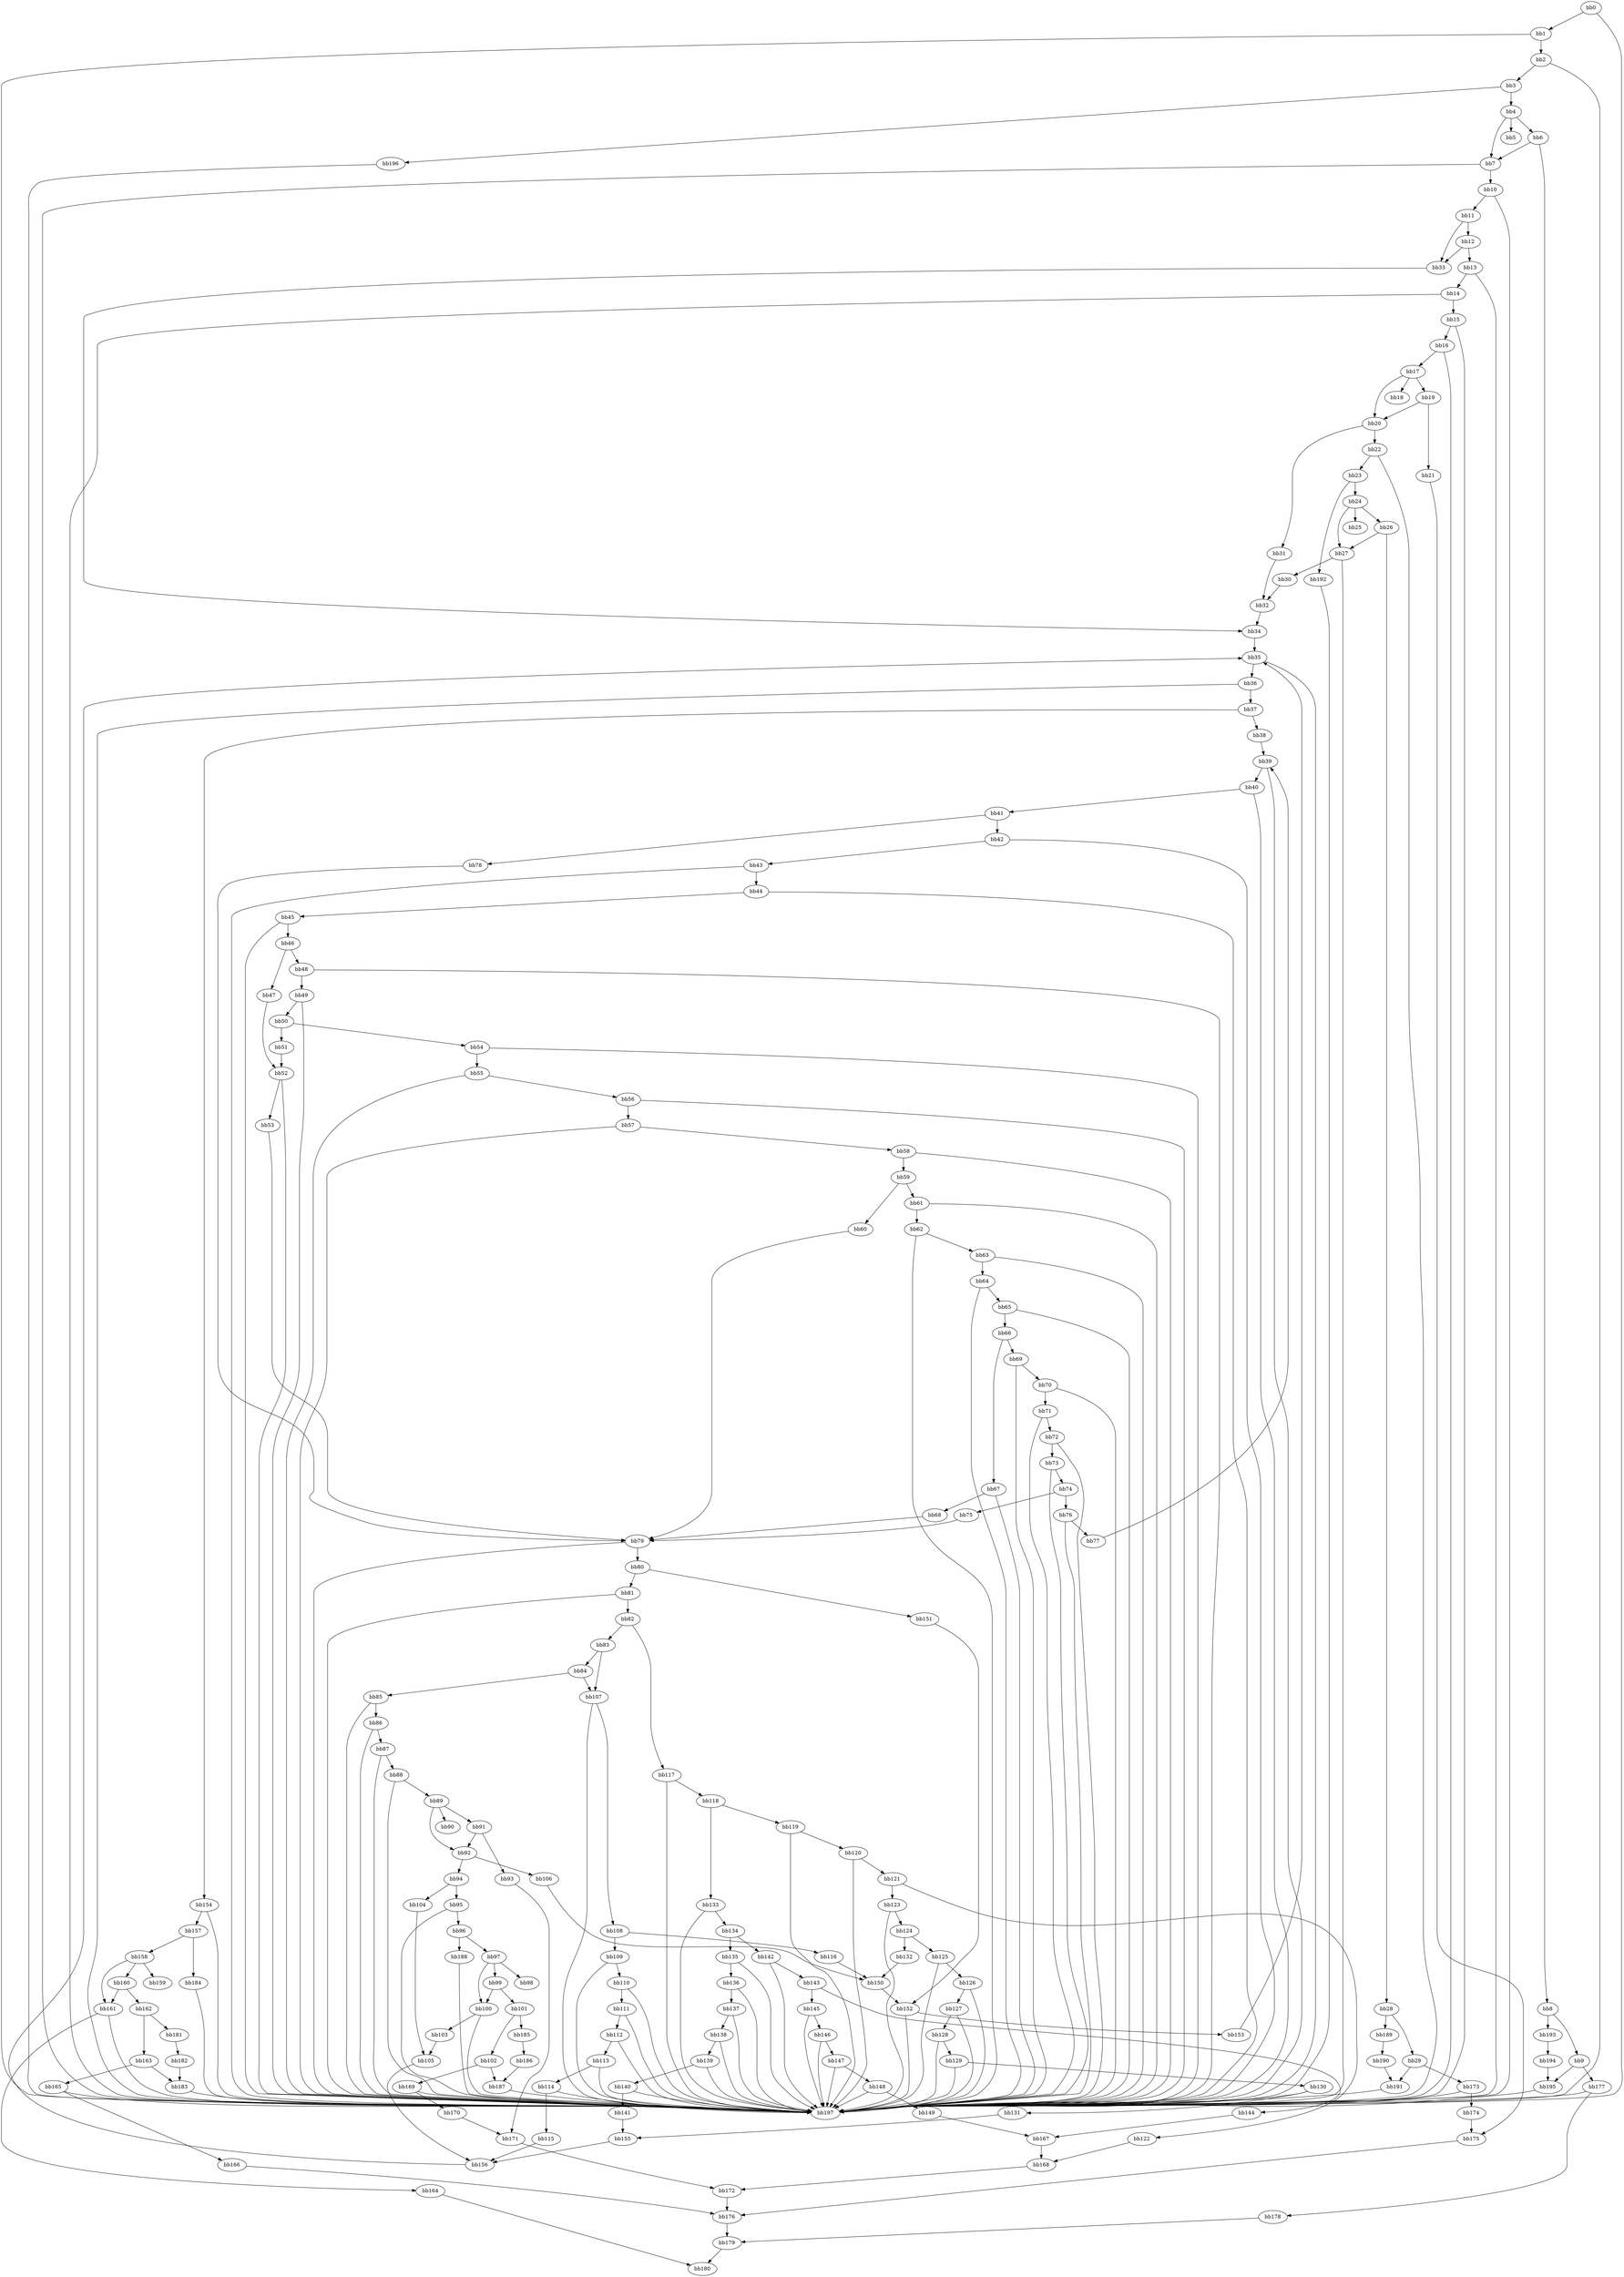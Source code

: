 digraph {
    0 [ label = "bb0\l" ]
    1 [ label = "bb1\l" ]
    2 [ label = "bb2\l" ]
    3 [ label = "bb3\l" ]
    4 [ label = "bb4\l" ]
    5 [ label = "bb5\l" ]
    6 [ label = "bb6\l" ]
    7 [ label = "bb7\l" ]
    8 [ label = "bb8\l" ]
    9 [ label = "bb9\l" ]
    10 [ label = "bb10\l" ]
    11 [ label = "bb11\l" ]
    12 [ label = "bb12\l" ]
    13 [ label = "bb13\l" ]
    14 [ label = "bb14\l" ]
    15 [ label = "bb15\l" ]
    16 [ label = "bb16\l" ]
    17 [ label = "bb17\l" ]
    18 [ label = "bb18\l" ]
    19 [ label = "bb19\l" ]
    20 [ label = "bb20\l" ]
    21 [ label = "bb21\l" ]
    22 [ label = "bb22\l" ]
    23 [ label = "bb23\l" ]
    24 [ label = "bb24\l" ]
    25 [ label = "bb25\l" ]
    26 [ label = "bb26\l" ]
    27 [ label = "bb27\l" ]
    28 [ label = "bb28\l" ]
    29 [ label = "bb29\l" ]
    30 [ label = "bb30\l" ]
    31 [ label = "bb31\l" ]
    32 [ label = "bb32\l" ]
    33 [ label = "bb33\l" ]
    34 [ label = "bb34\l" ]
    35 [ label = "bb35\l" ]
    36 [ label = "bb36\l" ]
    37 [ label = "bb37\l" ]
    38 [ label = "bb38\l" ]
    39 [ label = "bb39\l" ]
    40 [ label = "bb40\l" ]
    41 [ label = "bb41\l" ]
    42 [ label = "bb42\l" ]
    43 [ label = "bb43\l" ]
    44 [ label = "bb44\l" ]
    45 [ label = "bb45\l" ]
    46 [ label = "bb46\l" ]
    47 [ label = "bb47\l" ]
    48 [ label = "bb48\l" ]
    49 [ label = "bb49\l" ]
    50 [ label = "bb50\l" ]
    51 [ label = "bb51\l" ]
    52 [ label = "bb52\l" ]
    53 [ label = "bb53\l" ]
    54 [ label = "bb54\l" ]
    55 [ label = "bb55\l" ]
    56 [ label = "bb56\l" ]
    57 [ label = "bb57\l" ]
    58 [ label = "bb58\l" ]
    59 [ label = "bb59\l" ]
    60 [ label = "bb60\l" ]
    61 [ label = "bb61\l" ]
    62 [ label = "bb62\l" ]
    63 [ label = "bb63\l" ]
    64 [ label = "bb64\l" ]
    65 [ label = "bb65\l" ]
    66 [ label = "bb66\l" ]
    67 [ label = "bb67\l" ]
    68 [ label = "bb68\l" ]
    69 [ label = "bb69\l" ]
    70 [ label = "bb70\l" ]
    71 [ label = "bb71\l" ]
    72 [ label = "bb72\l" ]
    73 [ label = "bb73\l" ]
    74 [ label = "bb74\l" ]
    75 [ label = "bb75\l" ]
    76 [ label = "bb76\l" ]
    77 [ label = "bb77\l" ]
    78 [ label = "bb78\l" ]
    79 [ label = "bb79\l" ]
    80 [ label = "bb80\l" ]
    81 [ label = "bb81\l" ]
    82 [ label = "bb82\l" ]
    83 [ label = "bb83\l" ]
    84 [ label = "bb84\l" ]
    85 [ label = "bb85\l" ]
    86 [ label = "bb86\l" ]
    87 [ label = "bb87\l" ]
    88 [ label = "bb88\l" ]
    89 [ label = "bb89\l" ]
    90 [ label = "bb90\l" ]
    91 [ label = "bb91\l" ]
    92 [ label = "bb92\l" ]
    93 [ label = "bb93\l" ]
    94 [ label = "bb94\l" ]
    95 [ label = "bb95\l" ]
    96 [ label = "bb96\l" ]
    97 [ label = "bb97\l" ]
    98 [ label = "bb98\l" ]
    99 [ label = "bb99\l" ]
    100 [ label = "bb100\l" ]
    101 [ label = "bb101\l" ]
    102 [ label = "bb102\l" ]
    103 [ label = "bb103\l" ]
    104 [ label = "bb104\l" ]
    105 [ label = "bb105\l" ]
    106 [ label = "bb106\l" ]
    107 [ label = "bb107\l" ]
    108 [ label = "bb108\l" ]
    109 [ label = "bb109\l" ]
    110 [ label = "bb110\l" ]
    111 [ label = "bb111\l" ]
    112 [ label = "bb112\l" ]
    113 [ label = "bb113\l" ]
    114 [ label = "bb114\l" ]
    115 [ label = "bb115\l" ]
    116 [ label = "bb116\l" ]
    117 [ label = "bb117\l" ]
    118 [ label = "bb118\l" ]
    119 [ label = "bb119\l" ]
    120 [ label = "bb120\l" ]
    121 [ label = "bb121\l" ]
    122 [ label = "bb122\l" ]
    123 [ label = "bb123\l" ]
    124 [ label = "bb124\l" ]
    125 [ label = "bb125\l" ]
    126 [ label = "bb126\l" ]
    127 [ label = "bb127\l" ]
    128 [ label = "bb128\l" ]
    129 [ label = "bb129\l" ]
    130 [ label = "bb130\l" ]
    131 [ label = "bb131\l" ]
    132 [ label = "bb132\l" ]
    133 [ label = "bb133\l" ]
    134 [ label = "bb134\l" ]
    135 [ label = "bb135\l" ]
    136 [ label = "bb136\l" ]
    137 [ label = "bb137\l" ]
    138 [ label = "bb138\l" ]
    139 [ label = "bb139\l" ]
    140 [ label = "bb140\l" ]
    141 [ label = "bb141\l" ]
    142 [ label = "bb142\l" ]
    143 [ label = "bb143\l" ]
    144 [ label = "bb144\l" ]
    145 [ label = "bb145\l" ]
    146 [ label = "bb146\l" ]
    147 [ label = "bb147\l" ]
    148 [ label = "bb148\l" ]
    149 [ label = "bb149\l" ]
    150 [ label = "bb150\l" ]
    151 [ label = "bb151\l" ]
    152 [ label = "bb152\l" ]
    153 [ label = "bb153\l" ]
    154 [ label = "bb154\l" ]
    155 [ label = "bb155\l" ]
    156 [ label = "bb156\l" ]
    157 [ label = "bb157\l" ]
    158 [ label = "bb158\l" ]
    159 [ label = "bb159\l" ]
    160 [ label = "bb160\l" ]
    161 [ label = "bb161\l" ]
    162 [ label = "bb162\l" ]
    163 [ label = "bb163\l" ]
    164 [ label = "bb164\l" ]
    165 [ label = "bb165\l" ]
    166 [ label = "bb166\l" ]
    167 [ label = "bb167\l" ]
    168 [ label = "bb168\l" ]
    169 [ label = "bb169\l" ]
    170 [ label = "bb170\l" ]
    171 [ label = "bb171\l" ]
    172 [ label = "bb172\l" ]
    173 [ label = "bb173\l" ]
    174 [ label = "bb174\l" ]
    175 [ label = "bb175\l" ]
    176 [ label = "bb176\l" ]
    177 [ label = "bb177\l" ]
    178 [ label = "bb178\l" ]
    179 [ label = "bb179\l" ]
    180 [ label = "bb180\l" ]
    181 [ label = "bb181\l" ]
    182 [ label = "bb182\l" ]
    183 [ label = "bb183\l" ]
    184 [ label = "bb184\l" ]
    185 [ label = "bb185\l" ]
    186 [ label = "bb186\l" ]
    187 [ label = "bb187\l" ]
    188 [ label = "bb188\l" ]
    189 [ label = "bb189\l" ]
    190 [ label = "bb190\l" ]
    191 [ label = "bb191\l" ]
    192 [ label = "bb192\l" ]
    193 [ label = "bb193\l" ]
    194 [ label = "bb194\l" ]
    195 [ label = "bb195\l" ]
    196 [ label = "bb196\l" ]
    197 [ label = "bb197\l" ]
    0 -> 1 [ ]
    0 -> 197 [ ]
    1 -> 2 [ ]
    1 -> 197 [ ]
    2 -> 3 [ ]
    2 -> 197 [ ]
    3 -> 4 [ ]
    3 -> 196 [ ]
    4 -> 5 [ ]
    4 -> 6 [ ]
    4 -> 7 [ ]
    6 -> 7 [ ]
    6 -> 8 [ ]
    7 -> 10 [ ]
    7 -> 197 [ ]
    8 -> 9 [ ]
    8 -> 193 [ ]
    9 -> 177 [ ]
    9 -> 195 [ ]
    10 -> 11 [ ]
    10 -> 197 [ ]
    11 -> 12 [ ]
    11 -> 33 [ ]
    12 -> 13 [ ]
    12 -> 33 [ ]
    13 -> 14 [ ]
    13 -> 197 [ ]
    14 -> 15 [ ]
    14 -> 197 [ ]
    15 -> 16 [ ]
    15 -> 197 [ ]
    16 -> 17 [ ]
    16 -> 197 [ ]
    17 -> 18 [ ]
    17 -> 19 [ ]
    17 -> 20 [ ]
    19 -> 20 [ ]
    19 -> 21 [ ]
    20 -> 22 [ ]
    20 -> 31 [ ]
    21 -> 175 [ ]
    22 -> 23 [ ]
    22 -> 197 [ ]
    23 -> 24 [ ]
    23 -> 192 [ ]
    24 -> 25 [ ]
    24 -> 26 [ ]
    24 -> 27 [ ]
    26 -> 27 [ ]
    26 -> 28 [ ]
    27 -> 30 [ ]
    27 -> 197 [ ]
    28 -> 29 [ ]
    28 -> 189 [ ]
    29 -> 173 [ ]
    29 -> 191 [ ]
    30 -> 32 [ ]
    31 -> 32 [ ]
    32 -> 34 [ ]
    33 -> 34 [ ]
    34 -> 35 [ ]
    35 -> 36 [ ]
    35 -> 197 [ ]
    36 -> 37 [ ]
    36 -> 197 [ ]
    37 -> 38 [ ]
    37 -> 154 [ ]
    38 -> 39 [ ]
    39 -> 40 [ ]
    39 -> 197 [ ]
    40 -> 41 [ ]
    40 -> 197 [ ]
    41 -> 42 [ ]
    41 -> 78 [ ]
    42 -> 43 [ ]
    42 -> 197 [ ]
    43 -> 44 [ ]
    43 -> 197 [ ]
    44 -> 45 [ ]
    44 -> 197 [ ]
    45 -> 46 [ ]
    45 -> 197 [ ]
    46 -> 47 [ ]
    46 -> 48 [ ]
    47 -> 52 [ ]
    48 -> 49 [ ]
    48 -> 197 [ ]
    49 -> 50 [ ]
    49 -> 197 [ ]
    50 -> 51 [ ]
    50 -> 54 [ ]
    51 -> 52 [ ]
    52 -> 53 [ ]
    52 -> 197 [ ]
    53 -> 79 [ ]
    54 -> 55 [ ]
    54 -> 197 [ ]
    55 -> 56 [ ]
    55 -> 197 [ ]
    56 -> 57 [ ]
    56 -> 197 [ ]
    57 -> 58 [ ]
    57 -> 197 [ ]
    58 -> 59 [ ]
    58 -> 197 [ ]
    59 -> 60 [ ]
    59 -> 61 [ ]
    60 -> 79 [ ]
    61 -> 62 [ ]
    61 -> 197 [ ]
    62 -> 63 [ ]
    62 -> 197 [ ]
    63 -> 64 [ ]
    63 -> 197 [ ]
    64 -> 65 [ ]
    64 -> 197 [ ]
    65 -> 66 [ ]
    65 -> 197 [ ]
    66 -> 67 [ ]
    66 -> 69 [ ]
    67 -> 68 [ ]
    67 -> 197 [ ]
    68 -> 79 [ ]
    69 -> 70 [ ]
    69 -> 197 [ ]
    70 -> 71 [ ]
    70 -> 197 [ ]
    71 -> 72 [ ]
    71 -> 197 [ ]
    72 -> 73 [ ]
    72 -> 197 [ ]
    73 -> 74 [ ]
    73 -> 197 [ ]
    74 -> 75 [ ]
    74 -> 76 [ ]
    75 -> 79 [ ]
    76 -> 77 [ ]
    76 -> 197 [ ]
    77 -> 39 [ ]
    78 -> 79 [ ]
    79 -> 80 [ ]
    79 -> 197 [ ]
    80 -> 81 [ ]
    80 -> 151 [ ]
    81 -> 82 [ ]
    81 -> 197 [ ]
    82 -> 83 [ ]
    82 -> 117 [ ]
    83 -> 84 [ ]
    83 -> 107 [ ]
    84 -> 85 [ ]
    84 -> 107 [ ]
    85 -> 86 [ ]
    85 -> 197 [ ]
    86 -> 87 [ ]
    86 -> 197 [ ]
    87 -> 88 [ ]
    87 -> 197 [ ]
    88 -> 89 [ ]
    88 -> 197 [ ]
    89 -> 90 [ ]
    89 -> 91 [ ]
    89 -> 92 [ ]
    91 -> 92 [ ]
    91 -> 93 [ ]
    92 -> 94 [ ]
    92 -> 106 [ ]
    93 -> 171 [ ]
    94 -> 95 [ ]
    94 -> 104 [ ]
    95 -> 96 [ ]
    95 -> 197 [ ]
    96 -> 97 [ ]
    96 -> 188 [ ]
    97 -> 98 [ ]
    97 -> 99 [ ]
    97 -> 100 [ ]
    99 -> 100 [ ]
    99 -> 101 [ ]
    100 -> 103 [ ]
    100 -> 197 [ ]
    101 -> 102 [ ]
    101 -> 185 [ ]
    102 -> 169 [ ]
    102 -> 187 [ ]
    103 -> 105 [ ]
    104 -> 105 [ ]
    105 -> 156 [ ]
    106 -> 150 [ ]
    107 -> 108 [ ]
    107 -> 197 [ ]
    108 -> 109 [ ]
    108 -> 116 [ ]
    109 -> 110 [ ]
    109 -> 197 [ ]
    110 -> 111 [ ]
    110 -> 197 [ ]
    111 -> 112 [ ]
    111 -> 197 [ ]
    112 -> 113 [ ]
    112 -> 197 [ ]
    113 -> 114 [ ]
    113 -> 197 [ ]
    114 -> 115 [ ]
    114 -> 197 [ ]
    115 -> 156 [ ]
    116 -> 150 [ ]
    117 -> 118 [ ]
    117 -> 197 [ ]
    118 -> 119 [ ]
    118 -> 133 [ ]
    119 -> 120 [ ]
    119 -> 197 [ ]
    120 -> 121 [ ]
    120 -> 197 [ ]
    121 -> 122 [ ]
    121 -> 123 [ ]
    122 -> 168 [ ]
    123 -> 124 [ ]
    123 -> 197 [ ]
    124 -> 125 [ ]
    124 -> 132 [ ]
    125 -> 126 [ ]
    125 -> 197 [ ]
    126 -> 127 [ ]
    126 -> 197 [ ]
    127 -> 128 [ ]
    127 -> 197 [ ]
    128 -> 129 [ ]
    128 -> 197 [ ]
    129 -> 130 [ ]
    129 -> 197 [ ]
    130 -> 131 [ ]
    130 -> 197 [ ]
    131 -> 155 [ ]
    132 -> 150 [ ]
    133 -> 134 [ ]
    133 -> 197 [ ]
    134 -> 135 [ ]
    134 -> 142 [ ]
    135 -> 136 [ ]
    135 -> 197 [ ]
    136 -> 137 [ ]
    136 -> 197 [ ]
    137 -> 138 [ ]
    137 -> 197 [ ]
    138 -> 139 [ ]
    138 -> 197 [ ]
    139 -> 140 [ ]
    139 -> 197 [ ]
    140 -> 141 [ ]
    140 -> 197 [ ]
    141 -> 155 [ ]
    142 -> 143 [ ]
    142 -> 197 [ ]
    143 -> 144 [ ]
    143 -> 145 [ ]
    144 -> 167 [ ]
    145 -> 146 [ ]
    145 -> 197 [ ]
    146 -> 147 [ ]
    146 -> 197 [ ]
    147 -> 148 [ ]
    147 -> 197 [ ]
    148 -> 149 [ ]
    148 -> 197 [ ]
    149 -> 167 [ ]
    150 -> 152 [ ]
    151 -> 152 [ ]
    152 -> 153 [ ]
    152 -> 197 [ ]
    153 -> 35 [ ]
    154 -> 157 [ ]
    154 -> 197 [ ]
    155 -> 156 [ ]
    156 -> 35 [ ]
    157 -> 158 [ ]
    157 -> 184 [ ]
    158 -> 159 [ ]
    158 -> 160 [ ]
    158 -> 161 [ ]
    160 -> 161 [ ]
    160 -> 162 [ ]
    161 -> 164 [ ]
    161 -> 197 [ ]
    162 -> 163 [ ]
    162 -> 181 [ ]
    163 -> 165 [ ]
    163 -> 183 [ ]
    164 -> 180 [ ]
    165 -> 166 [ ]
    165 -> 197 [ ]
    166 -> 176 [ ]
    167 -> 168 [ ]
    168 -> 172 [ ]
    169 -> 170 [ ]
    169 -> 197 [ ]
    170 -> 171 [ ]
    171 -> 172 [ ]
    172 -> 176 [ ]
    173 -> 174 [ ]
    173 -> 197 [ ]
    174 -> 175 [ ]
    175 -> 176 [ ]
    176 -> 179 [ ]
    177 -> 178 [ ]
    177 -> 197 [ ]
    178 -> 179 [ ]
    179 -> 180 [ ]
    181 -> 182 [ ]
    182 -> 183 [ ]
    183 -> 197 [ ]
    184 -> 197 [ ]
    185 -> 186 [ ]
    186 -> 187 [ ]
    187 -> 197 [ ]
    188 -> 197 [ ]
    189 -> 190 [ ]
    190 -> 191 [ ]
    191 -> 197 [ ]
    192 -> 197 [ ]
    193 -> 194 [ ]
    194 -> 195 [ ]
    195 -> 197 [ ]
    196 -> 197 [ ]
}

